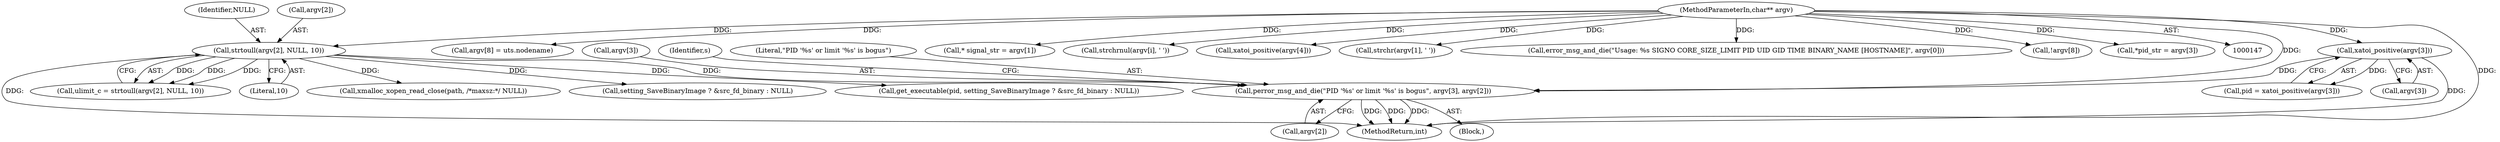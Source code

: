 digraph "0_abrt_8939398b82006ba1fec4ed491339fc075f43fc7c_1@pointer" {
"1000326" [label="(Call,perror_msg_and_die(\"PID '%s' or limit '%s' is bogus\", argv[3], argv[2]))"];
"1000308" [label="(Call,xatoi_positive(argv[3]))"];
"1000149" [label="(MethodParameterIn,char** argv)"];
"1000275" [label="(Call,strtoull(argv[2], NULL, 10))"];
"1000359" [label="(Call,argv[8] = uts.nodename)"];
"1000275" [label="(Call,strtoull(argv[2], NULL, 10))"];
"1000149" [label="(MethodParameterIn,char** argv)"];
"1000273" [label="(Call,ulimit_c = strtoull(argv[2], NULL, 10))"];
"1000262" [label="(Call,* signal_str = argv[1])"];
"1000201" [label="(Call,strchrnul(argv[i], ' '))"];
"1000315" [label="(Call,xatoi_positive(argv[4]))"];
"1000328" [label="(Call,argv[3])"];
"1001228" [label="(MethodReturn,int)"];
"1000182" [label="(Call,strchr(argv[1], ' '))"];
"1000176" [label="(Call,error_msg_and_die(\"Usage: %s SIGNO CORE_SIZE_LIMIT PID UID GID TIME BINARY_NAME [HOSTNAME]\", argv[0]))"];
"1000306" [label="(Call,pid = xatoi_positive(argv[3]))"];
"1000337" [label="(Identifier,s)"];
"1000351" [label="(Call,!argv[8])"];
"1000279" [label="(Identifier,NULL)"];
"1000300" [label="(Call,*pid_str = argv[3])"];
"1000280" [label="(Literal,10)"];
"1000410" [label="(Call,xmalloc_xopen_read_close(path, /*maxsz:*/ NULL))"];
"1000308" [label="(Call,xatoi_positive(argv[3]))"];
"1000377" [label="(Call,setting_SaveBinaryImage ? &src_fd_binary : NULL)"];
"1000375" [label="(Call,get_executable(pid, setting_SaveBinaryImage ? &src_fd_binary : NULL))"];
"1000309" [label="(Call,argv[3])"];
"1000325" [label="(Block,)"];
"1000276" [label="(Call,argv[2])"];
"1000331" [label="(Call,argv[2])"];
"1000327" [label="(Literal,\"PID '%s' or limit '%s' is bogus\")"];
"1000326" [label="(Call,perror_msg_and_die(\"PID '%s' or limit '%s' is bogus\", argv[3], argv[2]))"];
"1000326" -> "1000325"  [label="AST: "];
"1000326" -> "1000331"  [label="CFG: "];
"1000327" -> "1000326"  [label="AST: "];
"1000328" -> "1000326"  [label="AST: "];
"1000331" -> "1000326"  [label="AST: "];
"1000337" -> "1000326"  [label="CFG: "];
"1000326" -> "1001228"  [label="DDG: "];
"1000326" -> "1001228"  [label="DDG: "];
"1000326" -> "1001228"  [label="DDG: "];
"1000308" -> "1000326"  [label="DDG: "];
"1000149" -> "1000326"  [label="DDG: "];
"1000275" -> "1000326"  [label="DDG: "];
"1000308" -> "1000306"  [label="AST: "];
"1000308" -> "1000309"  [label="CFG: "];
"1000309" -> "1000308"  [label="AST: "];
"1000306" -> "1000308"  [label="CFG: "];
"1000308" -> "1001228"  [label="DDG: "];
"1000308" -> "1000306"  [label="DDG: "];
"1000149" -> "1000308"  [label="DDG: "];
"1000149" -> "1000147"  [label="AST: "];
"1000149" -> "1001228"  [label="DDG: "];
"1000149" -> "1000176"  [label="DDG: "];
"1000149" -> "1000182"  [label="DDG: "];
"1000149" -> "1000201"  [label="DDG: "];
"1000149" -> "1000262"  [label="DDG: "];
"1000149" -> "1000275"  [label="DDG: "];
"1000149" -> "1000300"  [label="DDG: "];
"1000149" -> "1000315"  [label="DDG: "];
"1000149" -> "1000351"  [label="DDG: "];
"1000149" -> "1000359"  [label="DDG: "];
"1000275" -> "1000273"  [label="AST: "];
"1000275" -> "1000280"  [label="CFG: "];
"1000276" -> "1000275"  [label="AST: "];
"1000279" -> "1000275"  [label="AST: "];
"1000280" -> "1000275"  [label="AST: "];
"1000273" -> "1000275"  [label="CFG: "];
"1000275" -> "1001228"  [label="DDG: "];
"1000275" -> "1000273"  [label="DDG: "];
"1000275" -> "1000273"  [label="DDG: "];
"1000275" -> "1000273"  [label="DDG: "];
"1000275" -> "1000375"  [label="DDG: "];
"1000275" -> "1000377"  [label="DDG: "];
"1000275" -> "1000410"  [label="DDG: "];
}

